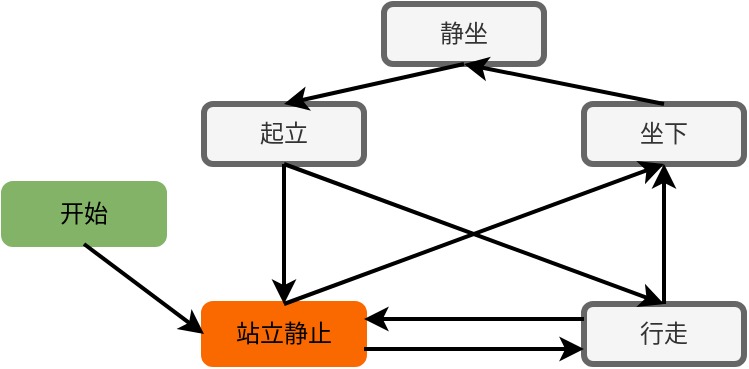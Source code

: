 <mxfile version="26.2.13">
  <diagram name="第 1 页" id="A5NmqIifbwaEh87pl5MD">
    <mxGraphModel dx="2620" dy="1822" grid="1" gridSize="10" guides="1" tooltips="1" connect="1" arrows="1" fold="1" page="1" pageScale="1" pageWidth="827" pageHeight="583" math="0" shadow="0">
      <root>
        <mxCell id="0" />
        <mxCell id="1" parent="0" />
        <mxCell id="EuJhuxFGMD-RU2whj7ZI-2" value="开始" style="rounded=1;whiteSpace=wrap;html=1;fillColor=light-dark(#82b366, #1f2f1e);strokeColor=#82b366;strokeWidth=3;" vertex="1" parent="1">
          <mxGeometry x="-1620" y="-880" width="80" height="30" as="geometry" />
        </mxCell>
        <mxCell id="EuJhuxFGMD-RU2whj7ZI-3" value="站立静止" style="rounded=1;whiteSpace=wrap;html=1;fillColor=#fa6800;strokeColor=light-dark(#fa6800, #ff9164);strokeWidth=3;fontColor=#000000;" vertex="1" parent="1">
          <mxGeometry x="-1520" y="-820" width="80" height="30" as="geometry" />
        </mxCell>
        <mxCell id="EuJhuxFGMD-RU2whj7ZI-4" value="行走" style="rounded=1;whiteSpace=wrap;html=1;fillColor=#f5f5f5;strokeColor=#666666;strokeWidth=3;fontColor=#333333;" vertex="1" parent="1">
          <mxGeometry x="-1330" y="-820" width="80" height="30" as="geometry" />
        </mxCell>
        <mxCell id="EuJhuxFGMD-RU2whj7ZI-5" value="坐下" style="rounded=1;whiteSpace=wrap;html=1;fillColor=#f5f5f5;strokeColor=#666666;strokeWidth=3;fontColor=#333333;" vertex="1" parent="1">
          <mxGeometry x="-1330" y="-920" width="80" height="30" as="geometry" />
        </mxCell>
        <mxCell id="EuJhuxFGMD-RU2whj7ZI-6" value="静坐" style="rounded=1;whiteSpace=wrap;html=1;fillColor=#f5f5f5;strokeColor=#666666;strokeWidth=3;fontColor=#333333;" vertex="1" parent="1">
          <mxGeometry x="-1430" y="-970" width="80" height="30" as="geometry" />
        </mxCell>
        <mxCell id="EuJhuxFGMD-RU2whj7ZI-7" value="起立" style="rounded=1;whiteSpace=wrap;html=1;fillColor=#f5f5f5;strokeColor=#666666;strokeWidth=3;fontColor=#333333;" vertex="1" parent="1">
          <mxGeometry x="-1520" y="-920" width="80" height="30" as="geometry" />
        </mxCell>
        <mxCell id="EuJhuxFGMD-RU2whj7ZI-8" value="" style="endArrow=classic;html=1;rounded=0;exitX=0.5;exitY=1;exitDx=0;exitDy=0;entryX=0;entryY=0.5;entryDx=0;entryDy=0;strokeWidth=2;" edge="1" parent="1" source="EuJhuxFGMD-RU2whj7ZI-2" target="EuJhuxFGMD-RU2whj7ZI-3">
          <mxGeometry width="50" height="50" relative="1" as="geometry">
            <mxPoint x="-1550" y="-1010" as="sourcePoint" />
            <mxPoint x="-1500" y="-1060" as="targetPoint" />
          </mxGeometry>
        </mxCell>
        <mxCell id="EuJhuxFGMD-RU2whj7ZI-9" value="" style="endArrow=classic;html=1;rounded=0;exitX=0.5;exitY=1;exitDx=0;exitDy=0;strokeWidth=2;" edge="1" parent="1" source="EuJhuxFGMD-RU2whj7ZI-7" target="EuJhuxFGMD-RU2whj7ZI-3">
          <mxGeometry width="50" height="50" relative="1" as="geometry">
            <mxPoint x="-1620" y="-850" as="sourcePoint" />
            <mxPoint x="-1510" y="-795" as="targetPoint" />
          </mxGeometry>
        </mxCell>
        <mxCell id="EuJhuxFGMD-RU2whj7ZI-10" value="" style="endArrow=classic;html=1;rounded=0;exitX=0.5;exitY=1;exitDx=0;exitDy=0;entryX=0.5;entryY=0;entryDx=0;entryDy=0;strokeWidth=2;curved=0;" edge="1" parent="1" source="EuJhuxFGMD-RU2whj7ZI-6" target="EuJhuxFGMD-RU2whj7ZI-7">
          <mxGeometry width="50" height="50" relative="1" as="geometry">
            <mxPoint x="-1610" y="-840" as="sourcePoint" />
            <mxPoint x="-1500" y="-785" as="targetPoint" />
          </mxGeometry>
        </mxCell>
        <mxCell id="EuJhuxFGMD-RU2whj7ZI-11" value="" style="endArrow=classic;html=1;rounded=0;exitX=0.5;exitY=1;exitDx=0;exitDy=0;entryX=0.5;entryY=0;entryDx=0;entryDy=0;strokeWidth=2;" edge="1" parent="1" source="EuJhuxFGMD-RU2whj7ZI-7" target="EuJhuxFGMD-RU2whj7ZI-4">
          <mxGeometry width="50" height="50" relative="1" as="geometry">
            <mxPoint x="-1380" y="-1010" as="sourcePoint" />
            <mxPoint x="-1470" y="-950" as="targetPoint" />
          </mxGeometry>
        </mxCell>
        <mxCell id="EuJhuxFGMD-RU2whj7ZI-12" value="" style="endArrow=classic;html=1;rounded=0;entryX=0.5;entryY=1;entryDx=0;entryDy=0;exitX=0.5;exitY=0;exitDx=0;exitDy=0;strokeWidth=2;" edge="1" parent="1" source="EuJhuxFGMD-RU2whj7ZI-5" target="EuJhuxFGMD-RU2whj7ZI-6">
          <mxGeometry width="50" height="50" relative="1" as="geometry">
            <mxPoint x="-1370" y="-1000" as="sourcePoint" />
            <mxPoint x="-1460" y="-940" as="targetPoint" />
          </mxGeometry>
        </mxCell>
        <mxCell id="EuJhuxFGMD-RU2whj7ZI-13" value="" style="endArrow=classic;html=1;rounded=0;entryX=0.5;entryY=1;entryDx=0;entryDy=0;strokeWidth=2;" edge="1" parent="1" target="EuJhuxFGMD-RU2whj7ZI-5">
          <mxGeometry width="50" height="50" relative="1" as="geometry">
            <mxPoint x="-1290" y="-820" as="sourcePoint" />
            <mxPoint x="-1380" y="-1010" as="targetPoint" />
          </mxGeometry>
        </mxCell>
        <mxCell id="EuJhuxFGMD-RU2whj7ZI-14" value="" style="endArrow=classic;html=1;rounded=0;entryX=1;entryY=0.25;entryDx=0;entryDy=0;exitX=0;exitY=0.25;exitDx=0;exitDy=0;strokeWidth=2;" edge="1" parent="1" source="EuJhuxFGMD-RU2whj7ZI-4" target="EuJhuxFGMD-RU2whj7ZI-3">
          <mxGeometry width="50" height="50" relative="1" as="geometry">
            <mxPoint x="-1270" y="-940" as="sourcePoint" />
            <mxPoint x="-1370" y="-1000" as="targetPoint" />
          </mxGeometry>
        </mxCell>
        <mxCell id="EuJhuxFGMD-RU2whj7ZI-15" value="" style="endArrow=classic;html=1;rounded=0;entryX=0;entryY=0.75;entryDx=0;entryDy=0;exitX=1;exitY=0.75;exitDx=0;exitDy=0;strokeWidth=2;" edge="1" parent="1" source="EuJhuxFGMD-RU2whj7ZI-3" target="EuJhuxFGMD-RU2whj7ZI-4">
          <mxGeometry width="50" height="50" relative="1" as="geometry">
            <mxPoint x="-1260" y="-930" as="sourcePoint" />
            <mxPoint x="-1360" y="-990" as="targetPoint" />
          </mxGeometry>
        </mxCell>
        <mxCell id="EuJhuxFGMD-RU2whj7ZI-16" value="" style="endArrow=classic;html=1;rounded=0;exitX=0.5;exitY=0;exitDx=0;exitDy=0;strokeWidth=2;entryX=0.5;entryY=1;entryDx=0;entryDy=0;" edge="1" parent="1" source="EuJhuxFGMD-RU2whj7ZI-3" target="EuJhuxFGMD-RU2whj7ZI-5">
          <mxGeometry width="50" height="50" relative="1" as="geometry">
            <mxPoint x="-1500" y="-800.0" as="sourcePoint" />
            <mxPoint x="-1310" y="-910" as="targetPoint" />
          </mxGeometry>
        </mxCell>
      </root>
    </mxGraphModel>
  </diagram>
</mxfile>
